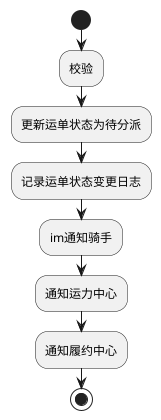 @startuml
'https://plantuml.com/activity-diagram-beta

start
:校验;
:更新运单状态为待分派;
:记录运单状态变更日志;
:im通知骑手;
:通知运力中心;
:通知履约中心;
stop

@enduml
